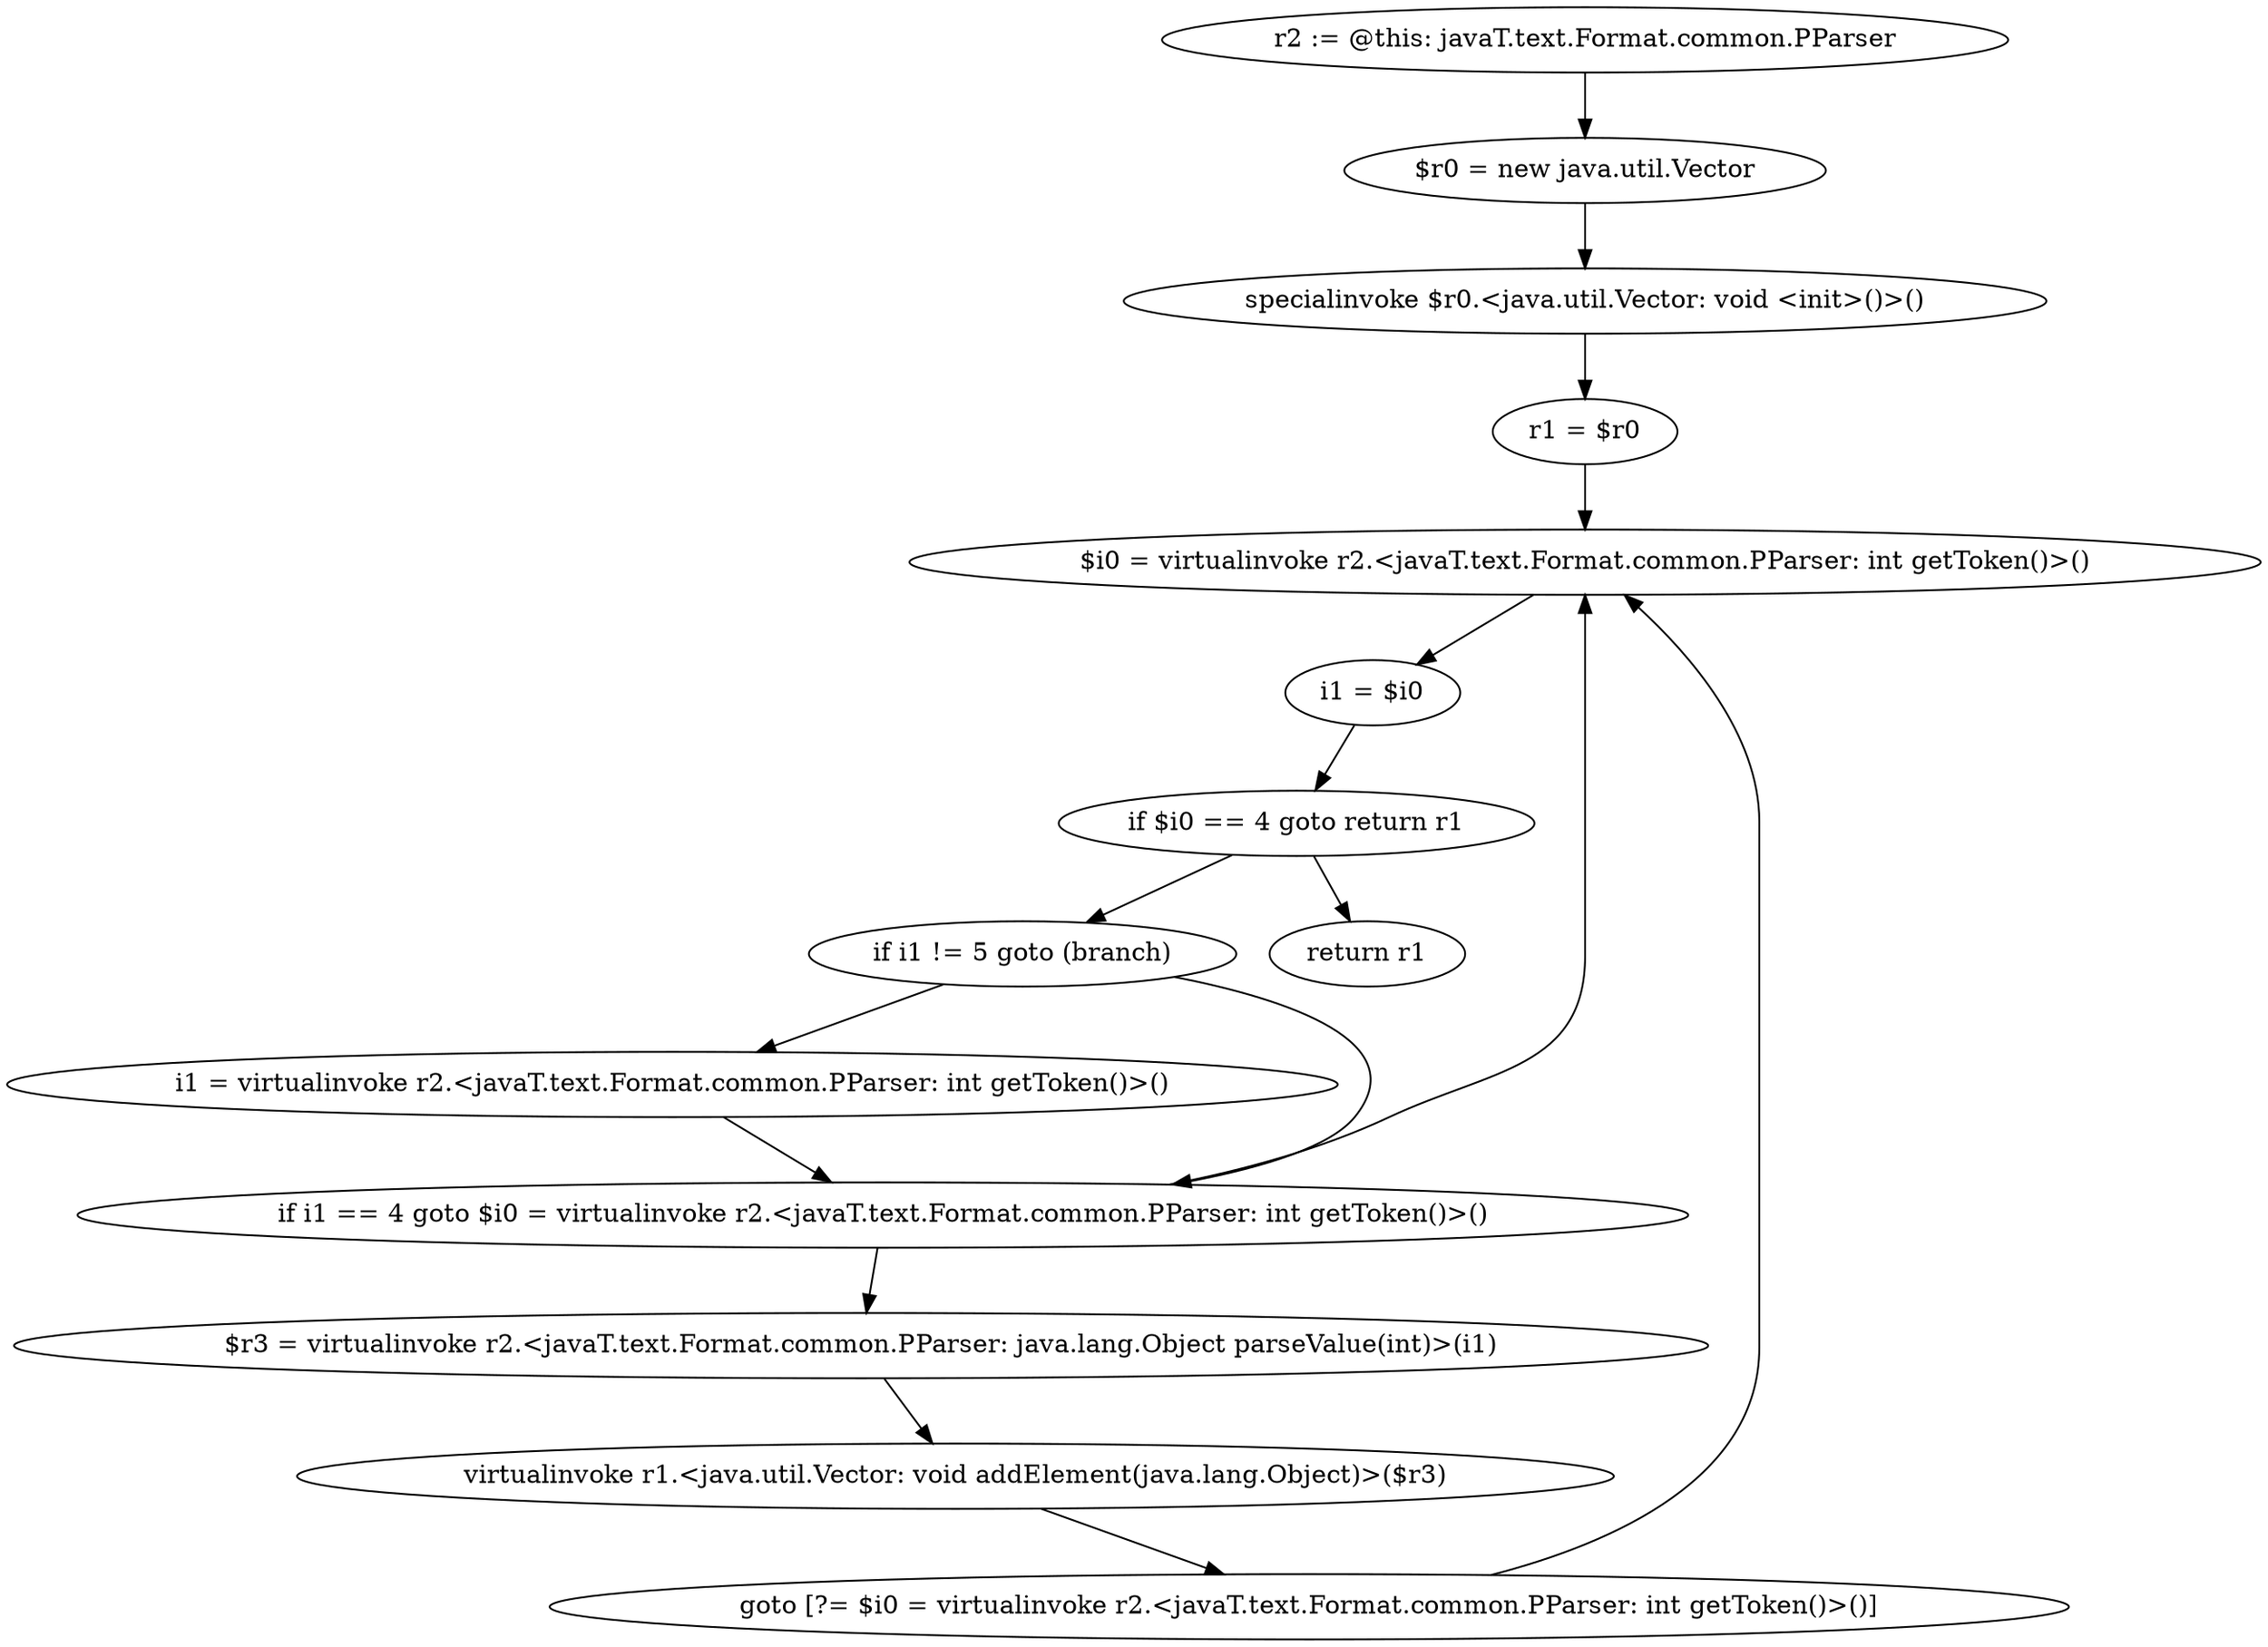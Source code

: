 digraph "unitGraph" {
    "r2 := @this: javaT.text.Format.common.PParser"
    "$r0 = new java.util.Vector"
    "specialinvoke $r0.<java.util.Vector: void <init>()>()"
    "r1 = $r0"
    "$i0 = virtualinvoke r2.<javaT.text.Format.common.PParser: int getToken()>()"
    "i1 = $i0"
    "if $i0 == 4 goto return r1"
    "if i1 != 5 goto (branch)"
    "i1 = virtualinvoke r2.<javaT.text.Format.common.PParser: int getToken()>()"
    "if i1 == 4 goto $i0 = virtualinvoke r2.<javaT.text.Format.common.PParser: int getToken()>()"
    "$r3 = virtualinvoke r2.<javaT.text.Format.common.PParser: java.lang.Object parseValue(int)>(i1)"
    "virtualinvoke r1.<java.util.Vector: void addElement(java.lang.Object)>($r3)"
    "goto [?= $i0 = virtualinvoke r2.<javaT.text.Format.common.PParser: int getToken()>()]"
    "return r1"
    "r2 := @this: javaT.text.Format.common.PParser"->"$r0 = new java.util.Vector";
    "$r0 = new java.util.Vector"->"specialinvoke $r0.<java.util.Vector: void <init>()>()";
    "specialinvoke $r0.<java.util.Vector: void <init>()>()"->"r1 = $r0";
    "r1 = $r0"->"$i0 = virtualinvoke r2.<javaT.text.Format.common.PParser: int getToken()>()";
    "$i0 = virtualinvoke r2.<javaT.text.Format.common.PParser: int getToken()>()"->"i1 = $i0";
    "i1 = $i0"->"if $i0 == 4 goto return r1";
    "if $i0 == 4 goto return r1"->"if i1 != 5 goto (branch)";
    "if $i0 == 4 goto return r1"->"return r1";
    "if i1 != 5 goto (branch)"->"i1 = virtualinvoke r2.<javaT.text.Format.common.PParser: int getToken()>()";
    "if i1 != 5 goto (branch)"->"if i1 == 4 goto $i0 = virtualinvoke r2.<javaT.text.Format.common.PParser: int getToken()>()";
    "i1 = virtualinvoke r2.<javaT.text.Format.common.PParser: int getToken()>()"->"if i1 == 4 goto $i0 = virtualinvoke r2.<javaT.text.Format.common.PParser: int getToken()>()";
    "if i1 == 4 goto $i0 = virtualinvoke r2.<javaT.text.Format.common.PParser: int getToken()>()"->"$r3 = virtualinvoke r2.<javaT.text.Format.common.PParser: java.lang.Object parseValue(int)>(i1)";
    "if i1 == 4 goto $i0 = virtualinvoke r2.<javaT.text.Format.common.PParser: int getToken()>()"->"$i0 = virtualinvoke r2.<javaT.text.Format.common.PParser: int getToken()>()";
    "$r3 = virtualinvoke r2.<javaT.text.Format.common.PParser: java.lang.Object parseValue(int)>(i1)"->"virtualinvoke r1.<java.util.Vector: void addElement(java.lang.Object)>($r3)";
    "virtualinvoke r1.<java.util.Vector: void addElement(java.lang.Object)>($r3)"->"goto [?= $i0 = virtualinvoke r2.<javaT.text.Format.common.PParser: int getToken()>()]";
    "goto [?= $i0 = virtualinvoke r2.<javaT.text.Format.common.PParser: int getToken()>()]"->"$i0 = virtualinvoke r2.<javaT.text.Format.common.PParser: int getToken()>()";
}
